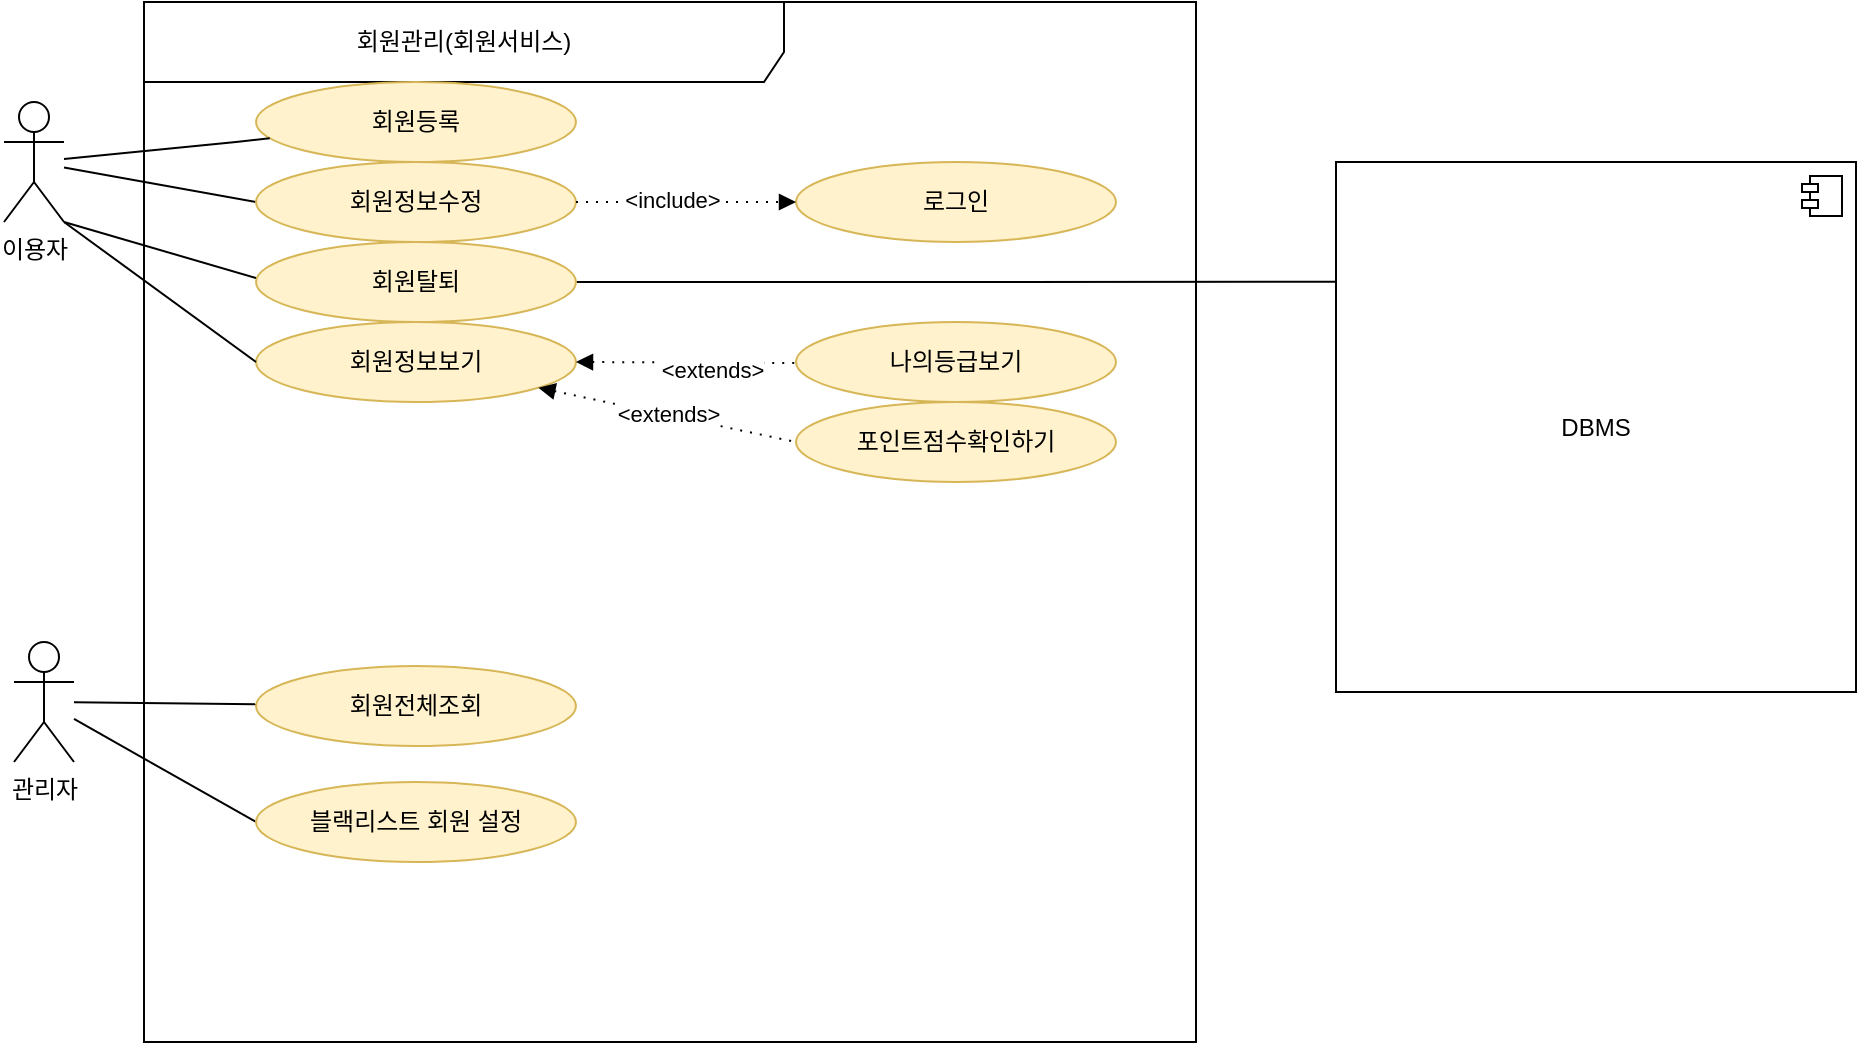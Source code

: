 <mxfile version="21.3.4" type="github">
  <diagram name="페이지-1" id="qXP2nuMq2ucxQkSSBCrg">
    <mxGraphModel dx="1380" dy="780" grid="1" gridSize="10" guides="1" tooltips="1" connect="1" arrows="1" fold="1" page="1" pageScale="1" pageWidth="827" pageHeight="1169" math="0" shadow="0">
      <root>
        <mxCell id="0" />
        <mxCell id="1" parent="0" />
        <mxCell id="M5SvciRtC9De2QfpCSOA-13" value="" style="rounded=0;orthogonalLoop=1;jettySize=auto;html=1;endArrow=none;endFill=0;entryX=0;entryY=0.5;entryDx=0;entryDy=0;" parent="1" source="M5SvciRtC9De2QfpCSOA-1" target="M5SvciRtC9De2QfpCSOA-9" edge="1">
          <mxGeometry relative="1" as="geometry" />
        </mxCell>
        <mxCell id="M5SvciRtC9De2QfpCSOA-1" value="이용자&lt;br&gt;" style="shape=umlActor;verticalLabelPosition=bottom;verticalAlign=top;html=1;outlineConnect=0;" parent="1" vertex="1">
          <mxGeometry x="44" y="90" width="30" height="60" as="geometry" />
        </mxCell>
        <mxCell id="M5SvciRtC9De2QfpCSOA-2" value="회원관리(회원서비스)" style="shape=umlFrame;whiteSpace=wrap;html=1;pointerEvents=0;width=320;height=40;" parent="1" vertex="1">
          <mxGeometry x="114" y="40" width="526" height="520" as="geometry" />
        </mxCell>
        <mxCell id="M5SvciRtC9De2QfpCSOA-17" value="" style="rounded=0;orthogonalLoop=1;jettySize=auto;html=1;endArrow=none;endFill=0;" parent="1" source="M5SvciRtC9De2QfpCSOA-3" target="M5SvciRtC9De2QfpCSOA-12" edge="1">
          <mxGeometry relative="1" as="geometry" />
        </mxCell>
        <mxCell id="M5SvciRtC9De2QfpCSOA-3" value="관리자&lt;br&gt;" style="shape=umlActor;verticalLabelPosition=bottom;verticalAlign=top;html=1;outlineConnect=0;" parent="1" vertex="1">
          <mxGeometry x="49" y="360" width="30" height="60" as="geometry" />
        </mxCell>
        <mxCell id="M5SvciRtC9De2QfpCSOA-4" value="회원등록" style="ellipse;whiteSpace=wrap;html=1;fillColor=#fff2cc;strokeColor=#d6b656;" parent="1" vertex="1">
          <mxGeometry x="170" y="80" width="160" height="40" as="geometry" />
        </mxCell>
        <mxCell id="M5SvciRtC9De2QfpCSOA-9" value="회원정보수정" style="ellipse;whiteSpace=wrap;html=1;fillColor=#fff2cc;strokeColor=#d6b656;" parent="1" vertex="1">
          <mxGeometry x="170" y="120" width="160" height="40" as="geometry" />
        </mxCell>
        <mxCell id="M5SvciRtC9De2QfpCSOA-39" style="edgeStyle=orthogonalEdgeStyle;rounded=0;orthogonalLoop=1;jettySize=auto;html=1;entryX=0.038;entryY=0.226;entryDx=0;entryDy=0;entryPerimeter=0;" parent="1" source="M5SvciRtC9De2QfpCSOA-10" target="M5SvciRtC9De2QfpCSOA-36" edge="1">
          <mxGeometry relative="1" as="geometry" />
        </mxCell>
        <mxCell id="M5SvciRtC9De2QfpCSOA-10" value="회원탈퇴" style="ellipse;whiteSpace=wrap;html=1;fillColor=#fff2cc;strokeColor=#d6b656;" parent="1" vertex="1">
          <mxGeometry x="170" y="160" width="160" height="40" as="geometry" />
        </mxCell>
        <mxCell id="M5SvciRtC9De2QfpCSOA-11" value="회원정보보기" style="ellipse;whiteSpace=wrap;html=1;fillColor=#fff2cc;strokeColor=#d6b656;" parent="1" vertex="1">
          <mxGeometry x="170" y="200" width="160" height="40" as="geometry" />
        </mxCell>
        <mxCell id="M5SvciRtC9De2QfpCSOA-12" value="회원전체조회" style="ellipse;whiteSpace=wrap;html=1;fillColor=#fff2cc;strokeColor=#d6b656;" parent="1" vertex="1">
          <mxGeometry x="170" y="372" width="160" height="40" as="geometry" />
        </mxCell>
        <mxCell id="M5SvciRtC9De2QfpCSOA-15" value="" style="rounded=0;orthogonalLoop=1;jettySize=auto;html=1;endArrow=none;endFill=0;" parent="1" source="M5SvciRtC9De2QfpCSOA-1" target="M5SvciRtC9De2QfpCSOA-4" edge="1">
          <mxGeometry relative="1" as="geometry">
            <mxPoint x="74" y="120" as="sourcePoint" />
            <mxPoint x="169" y="108" as="targetPoint" />
            <Array as="points">
              <mxPoint x="160" y="110" />
            </Array>
          </mxGeometry>
        </mxCell>
        <mxCell id="M5SvciRtC9De2QfpCSOA-16" value="" style="rounded=0;orthogonalLoop=1;jettySize=auto;html=1;endArrow=none;endFill=0;exitX=1;exitY=1;exitDx=0;exitDy=0;exitPerimeter=0;" parent="1" source="M5SvciRtC9De2QfpCSOA-1" edge="1">
          <mxGeometry relative="1" as="geometry">
            <mxPoint x="84" y="168" as="sourcePoint" />
            <mxPoint x="170" y="178" as="targetPoint" />
          </mxGeometry>
        </mxCell>
        <mxCell id="M5SvciRtC9De2QfpCSOA-19" value="" style="rounded=0;orthogonalLoop=1;jettySize=auto;html=1;endArrow=none;endFill=0;exitX=1;exitY=1;exitDx=0;exitDy=0;exitPerimeter=0;" parent="1" source="M5SvciRtC9De2QfpCSOA-1" edge="1">
          <mxGeometry relative="1" as="geometry">
            <mxPoint x="80" y="150" as="sourcePoint" />
            <mxPoint x="170" y="220" as="targetPoint" />
          </mxGeometry>
        </mxCell>
        <mxCell id="M5SvciRtC9De2QfpCSOA-21" value="로그인" style="ellipse;whiteSpace=wrap;html=1;fillColor=#fff2cc;strokeColor=#d6b656;" parent="1" vertex="1">
          <mxGeometry x="440" y="120" width="160" height="40" as="geometry" />
        </mxCell>
        <mxCell id="M5SvciRtC9De2QfpCSOA-22" value="" style="rounded=0;orthogonalLoop=1;jettySize=auto;html=1;endArrow=block;endFill=1;exitX=1;exitY=0.5;exitDx=0;exitDy=0;entryX=0;entryY=0.5;entryDx=0;entryDy=0;dashed=1;dashPattern=1 4;" parent="1" source="M5SvciRtC9De2QfpCSOA-9" target="M5SvciRtC9De2QfpCSOA-21" edge="1">
          <mxGeometry relative="1" as="geometry">
            <mxPoint x="328" y="132" as="sourcePoint" />
            <mxPoint x="410" y="140" as="targetPoint" />
          </mxGeometry>
        </mxCell>
        <mxCell id="M5SvciRtC9De2QfpCSOA-24" value="&amp;lt;include&amp;gt;" style="edgeLabel;html=1;align=center;verticalAlign=middle;resizable=0;points=[];" parent="M5SvciRtC9De2QfpCSOA-22" vertex="1" connectable="0">
          <mxGeometry x="0.673" y="-2" relative="1" as="geometry">
            <mxPoint x="-44" y="-3" as="offset" />
          </mxGeometry>
        </mxCell>
        <mxCell id="M5SvciRtC9De2QfpCSOA-25" value="포인트점수확인하기" style="ellipse;whiteSpace=wrap;html=1;fillColor=#fff2cc;strokeColor=#d6b656;" parent="1" vertex="1">
          <mxGeometry x="440" y="240" width="160" height="40" as="geometry" />
        </mxCell>
        <mxCell id="M5SvciRtC9De2QfpCSOA-26" value="나의등급보기" style="ellipse;whiteSpace=wrap;html=1;fillColor=#fff2cc;strokeColor=#d6b656;" parent="1" vertex="1">
          <mxGeometry x="440" y="200" width="160" height="40" as="geometry" />
        </mxCell>
        <mxCell id="M5SvciRtC9De2QfpCSOA-27" value="" style="rounded=0;orthogonalLoop=1;jettySize=auto;html=1;endArrow=none;endFill=0;exitX=1;exitY=0.5;exitDx=0;exitDy=0;dashed=1;dashPattern=1 4;startArrow=block;startFill=1;" parent="1" source="M5SvciRtC9De2QfpCSOA-11" edge="1">
          <mxGeometry relative="1" as="geometry">
            <mxPoint x="339" y="220" as="sourcePoint" />
            <mxPoint x="440" y="220.5" as="targetPoint" />
          </mxGeometry>
        </mxCell>
        <mxCell id="M5SvciRtC9De2QfpCSOA-32" value="&amp;lt;extends&amp;gt;" style="edgeLabel;html=1;align=center;verticalAlign=middle;resizable=0;points=[];" parent="M5SvciRtC9De2QfpCSOA-27" vertex="1" connectable="0">
          <mxGeometry x="0.237" y="-3" relative="1" as="geometry">
            <mxPoint as="offset" />
          </mxGeometry>
        </mxCell>
        <mxCell id="M5SvciRtC9De2QfpCSOA-28" value="&amp;lt;extends&amp;gt;" style="rounded=0;orthogonalLoop=1;jettySize=auto;html=1;endArrow=none;endFill=0;entryX=0;entryY=0.5;entryDx=0;entryDy=0;dashed=1;dashPattern=1 4;startArrow=block;startFill=1;" parent="1" source="M5SvciRtC9De2QfpCSOA-11" target="M5SvciRtC9De2QfpCSOA-25" edge="1">
          <mxGeometry relative="1" as="geometry">
            <mxPoint x="340" y="230" as="sourcePoint" />
            <mxPoint x="450" y="230.5" as="targetPoint" />
          </mxGeometry>
        </mxCell>
        <mxCell id="M5SvciRtC9De2QfpCSOA-36" value="DBMS" style="html=1;dropTarget=0;whiteSpace=wrap;" parent="1" vertex="1">
          <mxGeometry x="710" y="120" width="260" height="265" as="geometry" />
        </mxCell>
        <mxCell id="M5SvciRtC9De2QfpCSOA-37" value="" style="shape=module;jettyWidth=8;jettyHeight=4;" parent="M5SvciRtC9De2QfpCSOA-36" vertex="1">
          <mxGeometry x="1" width="20" height="20" relative="1" as="geometry">
            <mxPoint x="-27" y="7" as="offset" />
          </mxGeometry>
        </mxCell>
        <mxCell id="SVRwYHwt6qeF9H7fRhT_-2" style="rounded=0;orthogonalLoop=1;jettySize=auto;html=1;exitX=0;exitY=0.5;exitDx=0;exitDy=0;endArrow=none;endFill=0;" edge="1" parent="1" source="SVRwYHwt6qeF9H7fRhT_-1" target="M5SvciRtC9De2QfpCSOA-3">
          <mxGeometry relative="1" as="geometry" />
        </mxCell>
        <mxCell id="SVRwYHwt6qeF9H7fRhT_-1" value="블랙리스트 회원 설정" style="ellipse;whiteSpace=wrap;html=1;fillColor=#fff2cc;strokeColor=#d6b656;" vertex="1" parent="1">
          <mxGeometry x="170" y="430" width="160" height="40" as="geometry" />
        </mxCell>
      </root>
    </mxGraphModel>
  </diagram>
</mxfile>
